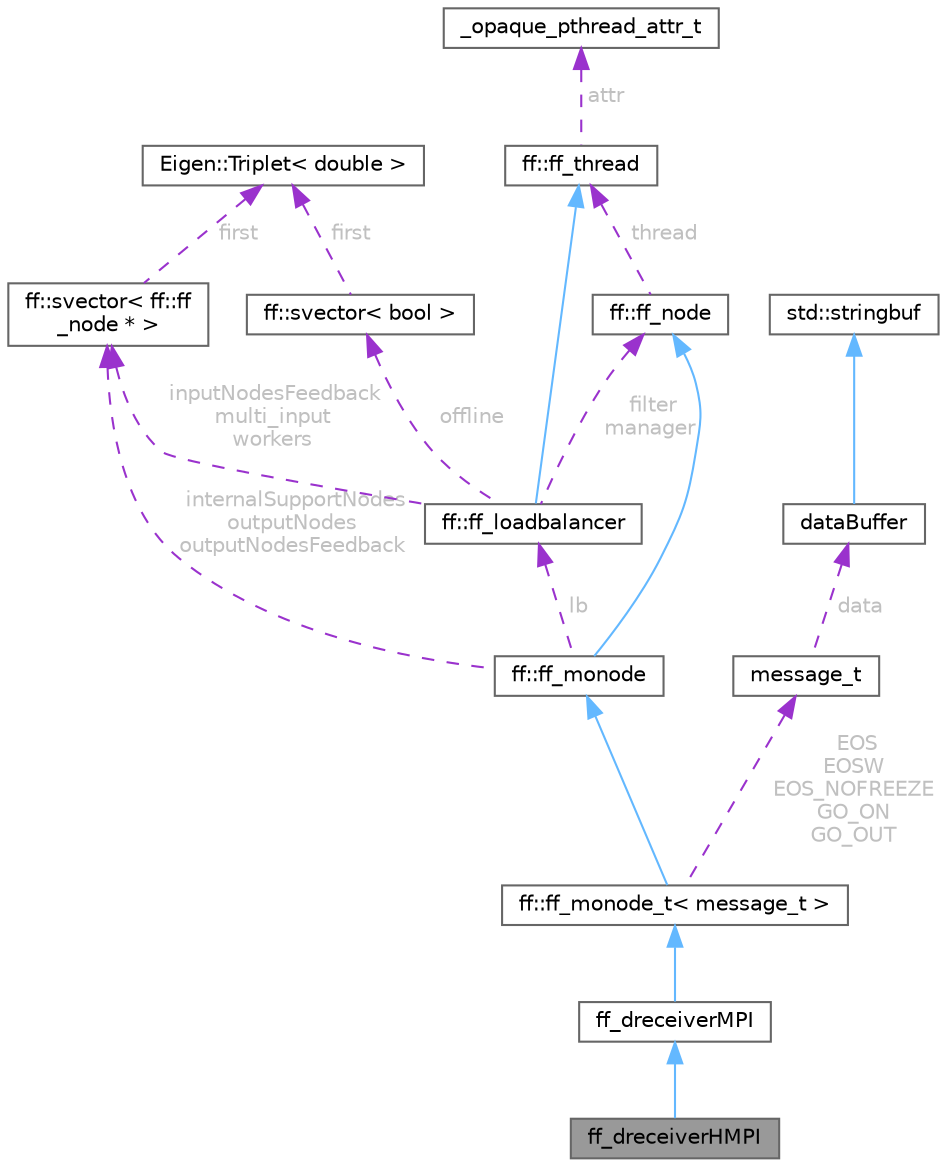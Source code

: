digraph "ff_dreceiverHMPI"
{
 // LATEX_PDF_SIZE
  bgcolor="transparent";
  edge [fontname=Helvetica,fontsize=10,labelfontname=Helvetica,labelfontsize=10];
  node [fontname=Helvetica,fontsize=10,shape=box,height=0.2,width=0.4];
  Node1 [id="Node000001",label="ff_dreceiverHMPI",height=0.2,width=0.4,color="gray40", fillcolor="grey60", style="filled", fontcolor="black",tooltip=" "];
  Node2 -> Node1 [id="edge1_Node000001_Node000002",dir="back",color="steelblue1",style="solid",tooltip=" "];
  Node2 [id="Node000002",label="ff_dreceiverMPI",height=0.2,width=0.4,color="gray40", fillcolor="white", style="filled",URL="$classff__dreceiver_m_p_i.html",tooltip=" "];
  Node3 -> Node2 [id="edge2_Node000002_Node000003",dir="back",color="steelblue1",style="solid",tooltip=" "];
  Node3 [id="Node000003",label="ff::ff_monode_t\< message_t \>",height=0.2,width=0.4,color="gray40", fillcolor="white", style="filled",URL="$structff_1_1ff__monode__t.html",tooltip=" "];
  Node4 -> Node3 [id="edge3_Node000003_Node000004",dir="back",color="steelblue1",style="solid",tooltip=" "];
  Node4 [id="Node000004",label="ff::ff_monode",height=0.2,width=0.4,color="gray40", fillcolor="white", style="filled",URL="$classff_1_1ff__monode.html",tooltip="Multiple output ff_node (the MPSC mediator)"];
  Node5 -> Node4 [id="edge4_Node000004_Node000005",dir="back",color="steelblue1",style="solid",tooltip=" "];
  Node5 [id="Node000005",label="ff::ff_node",height=0.2,width=0.4,color="gray40", fillcolor="white", style="filled",URL="$classff_1_1ff__node.html",tooltip="The FastFlow abstract contanier for a parallel activity (actor)."];
  Node6 -> Node5 [id="edge5_Node000005_Node000006",dir="back",color="darkorchid3",style="dashed",tooltip=" ",label=" thread",fontcolor="grey" ];
  Node6 [id="Node000006",label="ff::ff_thread",height=0.2,width=0.4,color="gray40", fillcolor="white", style="filled",URL="$classff_1_1ff__thread.html",tooltip="thread container for (leaves) ff_node"];
  Node7 -> Node6 [id="edge6_Node000006_Node000007",dir="back",color="darkorchid3",style="dashed",tooltip=" ",label=" attr",fontcolor="grey" ];
  Node7 [id="Node000007",label="_opaque_pthread_attr_t",height=0.2,width=0.4,color="gray40", fillcolor="white", style="filled",URL="$struct__opaque__pthread__attr__t.html",tooltip=" "];
  Node8 -> Node4 [id="edge7_Node000004_Node000008",dir="back",color="darkorchid3",style="dashed",tooltip=" ",label=" lb",fontcolor="grey" ];
  Node8 [id="Node000008",label="ff::ff_loadbalancer",height=0.2,width=0.4,color="gray40", fillcolor="white", style="filled",URL="$classff_1_1ff__loadbalancer.html",tooltip="A class representing the Emitter node in a typical Farm skeleton."];
  Node6 -> Node8 [id="edge8_Node000008_Node000006",dir="back",color="steelblue1",style="solid",tooltip=" "];
  Node5 -> Node8 [id="edge9_Node000008_Node000005",dir="back",color="darkorchid3",style="dashed",tooltip=" ",label=" filter\nmanager",fontcolor="grey" ];
  Node9 -> Node8 [id="edge10_Node000008_Node000009",dir="back",color="darkorchid3",style="dashed",tooltip=" ",label=" inputNodesFeedback\nmulti_input\nworkers",fontcolor="grey" ];
  Node9 [id="Node000009",label="ff::svector\< ff::ff\l_node * \>",height=0.2,width=0.4,color="gray40", fillcolor="white", style="filled",URL="$classff_1_1svector.html",tooltip=" "];
  Node10 -> Node9 [id="edge11_Node000009_Node000010",dir="back",color="darkorchid3",style="dashed",tooltip=" ",label=" first",fontcolor="grey" ];
  Node10 [id="Node000010",label="Eigen::Triplet\< double \>",height=0.2,width=0.4,color="gray40", fillcolor="white", style="filled",URL="$class_eigen_1_1_triplet.html",tooltip=" "];
  Node11 -> Node8 [id="edge12_Node000008_Node000011",dir="back",color="darkorchid3",style="dashed",tooltip=" ",label=" offline",fontcolor="grey" ];
  Node11 [id="Node000011",label="ff::svector\< bool \>",height=0.2,width=0.4,color="gray40", fillcolor="white", style="filled",URL="$classff_1_1svector.html",tooltip=" "];
  Node10 -> Node11 [id="edge13_Node000011_Node000010",dir="back",color="darkorchid3",style="dashed",tooltip=" ",label=" first",fontcolor="grey" ];
  Node9 -> Node4 [id="edge14_Node000004_Node000009",dir="back",color="darkorchid3",style="dashed",tooltip=" ",label=" internalSupportNodes\noutputNodes\noutputNodesFeedback",fontcolor="grey" ];
  Node12 -> Node3 [id="edge15_Node000003_Node000012",dir="back",color="darkorchid3",style="dashed",tooltip=" ",label=" EOS\nEOSW\nEOS_NOFREEZE\nGO_ON\nGO_OUT",fontcolor="grey" ];
  Node12 [id="Node000012",label="message_t",height=0.2,width=0.4,color="gray40", fillcolor="white", style="filled",URL="$structmessage__t.html",tooltip=" "];
  Node13 -> Node12 [id="edge16_Node000012_Node000013",dir="back",color="darkorchid3",style="dashed",tooltip=" ",label=" data",fontcolor="grey" ];
  Node13 [id="Node000013",label="dataBuffer",height=0.2,width=0.4,color="gray40", fillcolor="white", style="filled",URL="$classdata_buffer.html",tooltip=" "];
  Node14 -> Node13 [id="edge17_Node000013_Node000014",dir="back",color="steelblue1",style="solid",tooltip=" "];
  Node14 [id="Node000014",label="std::stringbuf",height=0.2,width=0.4,color="gray40", fillcolor="white", style="filled",tooltip=" "];
}
